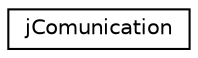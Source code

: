 digraph "Graphical Class Hierarchy"
{
 // LATEX_PDF_SIZE
  edge [fontname="Helvetica",fontsize="10",labelfontname="Helvetica",labelfontsize="10"];
  node [fontname="Helvetica",fontsize="10",shape=record];
  rankdir="LR";
  Node0 [label="jComunication",height=0.2,width=0.4,color="black", fillcolor="white", style="filled",URL="$classjComunication.html",tooltip=" "];
}
